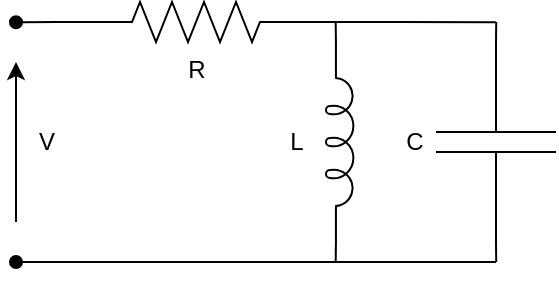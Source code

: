 <mxfile version="24.3.1" type="device">
  <diagram name="Page-1" id="smMC8HHzi5TTLxAcSufY">
    <mxGraphModel dx="496" dy="341" grid="1" gridSize="10" guides="1" tooltips="1" connect="1" arrows="1" fold="1" page="1" pageScale="1" pageWidth="827" pageHeight="1169" math="0" shadow="0">
      <root>
        <mxCell id="0" />
        <mxCell id="1" parent="0" />
        <mxCell id="E2bi92JBgwzl2op0pFUt-2" style="edgeStyle=orthogonalEdgeStyle;rounded=0;orthogonalLoop=1;jettySize=auto;html=1;exitX=0;exitY=0.5;exitDx=0;exitDy=0;exitPerimeter=0;endArrow=oval;endFill=1;" edge="1" parent="1" source="E2bi92JBgwzl2op0pFUt-1">
          <mxGeometry relative="1" as="geometry">
            <mxPoint x="200" y="280.111" as="targetPoint" />
          </mxGeometry>
        </mxCell>
        <mxCell id="E2bi92JBgwzl2op0pFUt-3" style="edgeStyle=orthogonalEdgeStyle;rounded=0;orthogonalLoop=1;jettySize=auto;html=1;exitX=1;exitY=0.5;exitDx=0;exitDy=0;exitPerimeter=0;endArrow=none;endFill=0;" edge="1" parent="1" source="E2bi92JBgwzl2op0pFUt-1">
          <mxGeometry relative="1" as="geometry">
            <mxPoint x="440" y="280.111" as="targetPoint" />
          </mxGeometry>
        </mxCell>
        <mxCell id="E2bi92JBgwzl2op0pFUt-1" value="R" style="pointerEvents=1;verticalLabelPosition=bottom;shadow=0;dashed=0;align=center;html=1;verticalAlign=top;shape=mxgraph.electrical.resistors.resistor_2;" vertex="1" parent="1">
          <mxGeometry x="240" y="270" width="100" height="20" as="geometry" />
        </mxCell>
        <mxCell id="E2bi92JBgwzl2op0pFUt-7" style="edgeStyle=orthogonalEdgeStyle;rounded=0;orthogonalLoop=1;jettySize=auto;html=1;exitX=0;exitY=0.5;exitDx=0;exitDy=0;exitPerimeter=0;endArrow=none;endFill=0;" edge="1" parent="1" source="E2bi92JBgwzl2op0pFUt-4">
          <mxGeometry relative="1" as="geometry">
            <mxPoint x="440.111" y="280" as="targetPoint" />
          </mxGeometry>
        </mxCell>
        <mxCell id="E2bi92JBgwzl2op0pFUt-8" style="edgeStyle=orthogonalEdgeStyle;rounded=0;orthogonalLoop=1;jettySize=auto;html=1;exitX=1;exitY=0.5;exitDx=0;exitDy=0;exitPerimeter=0;endArrow=none;endFill=0;" edge="1" parent="1" source="E2bi92JBgwzl2op0pFUt-4">
          <mxGeometry relative="1" as="geometry">
            <mxPoint x="440.111" y="400" as="targetPoint" />
          </mxGeometry>
        </mxCell>
        <mxCell id="E2bi92JBgwzl2op0pFUt-4" value="" style="pointerEvents=1;verticalLabelPosition=bottom;shadow=0;dashed=0;align=center;html=1;verticalAlign=top;shape=mxgraph.electrical.capacitors.capacitor_1;direction=south;" vertex="1" parent="1">
          <mxGeometry x="410" y="290" width="60" height="100" as="geometry" />
        </mxCell>
        <mxCell id="E2bi92JBgwzl2op0pFUt-6" style="edgeStyle=orthogonalEdgeStyle;rounded=0;orthogonalLoop=1;jettySize=auto;html=1;exitX=0;exitY=0.645;exitDx=0;exitDy=0;exitPerimeter=0;endArrow=none;endFill=0;" edge="1" parent="1" source="E2bi92JBgwzl2op0pFUt-5">
          <mxGeometry relative="1" as="geometry">
            <mxPoint x="359.833" y="280" as="targetPoint" />
          </mxGeometry>
        </mxCell>
        <mxCell id="E2bi92JBgwzl2op0pFUt-9" style="edgeStyle=orthogonalEdgeStyle;rounded=0;orthogonalLoop=1;jettySize=auto;html=1;exitX=1;exitY=0.645;exitDx=0;exitDy=0;exitPerimeter=0;endArrow=none;endFill=0;" edge="1" parent="1" source="E2bi92JBgwzl2op0pFUt-5">
          <mxGeometry relative="1" as="geometry">
            <mxPoint x="359.833" y="400" as="targetPoint" />
          </mxGeometry>
        </mxCell>
        <mxCell id="E2bi92JBgwzl2op0pFUt-5" value="" style="pointerEvents=1;verticalLabelPosition=bottom;shadow=0;dashed=0;align=center;html=1;verticalAlign=top;shape=mxgraph.electrical.inductors.inductor_5;direction=south;" vertex="1" parent="1">
          <mxGeometry x="355" y="290" width="14" height="100" as="geometry" />
        </mxCell>
        <mxCell id="E2bi92JBgwzl2op0pFUt-10" value="" style="endArrow=none;html=1;rounded=0;endFill=0;startArrow=oval;startFill=1;" edge="1" parent="1">
          <mxGeometry width="50" height="50" relative="1" as="geometry">
            <mxPoint x="200" y="400" as="sourcePoint" />
            <mxPoint x="440" y="400" as="targetPoint" />
          </mxGeometry>
        </mxCell>
        <mxCell id="E2bi92JBgwzl2op0pFUt-11" value="" style="endArrow=classic;html=1;rounded=0;" edge="1" parent="1">
          <mxGeometry width="50" height="50" relative="1" as="geometry">
            <mxPoint x="200" y="380" as="sourcePoint" />
            <mxPoint x="200" y="300" as="targetPoint" />
          </mxGeometry>
        </mxCell>
        <mxCell id="E2bi92JBgwzl2op0pFUt-12" value="L" style="text;html=1;align=center;verticalAlign=middle;resizable=0;points=[];autosize=1;strokeColor=none;fillColor=none;" vertex="1" parent="1">
          <mxGeometry x="325" y="325" width="30" height="30" as="geometry" />
        </mxCell>
        <mxCell id="E2bi92JBgwzl2op0pFUt-13" value="C" style="text;html=1;align=center;verticalAlign=middle;resizable=0;points=[];autosize=1;strokeColor=none;fillColor=none;" vertex="1" parent="1">
          <mxGeometry x="384" y="325" width="30" height="30" as="geometry" />
        </mxCell>
        <mxCell id="E2bi92JBgwzl2op0pFUt-14" value="V" style="text;html=1;align=center;verticalAlign=middle;resizable=0;points=[];autosize=1;strokeColor=none;fillColor=none;" vertex="1" parent="1">
          <mxGeometry x="200" y="325" width="30" height="30" as="geometry" />
        </mxCell>
      </root>
    </mxGraphModel>
  </diagram>
</mxfile>
